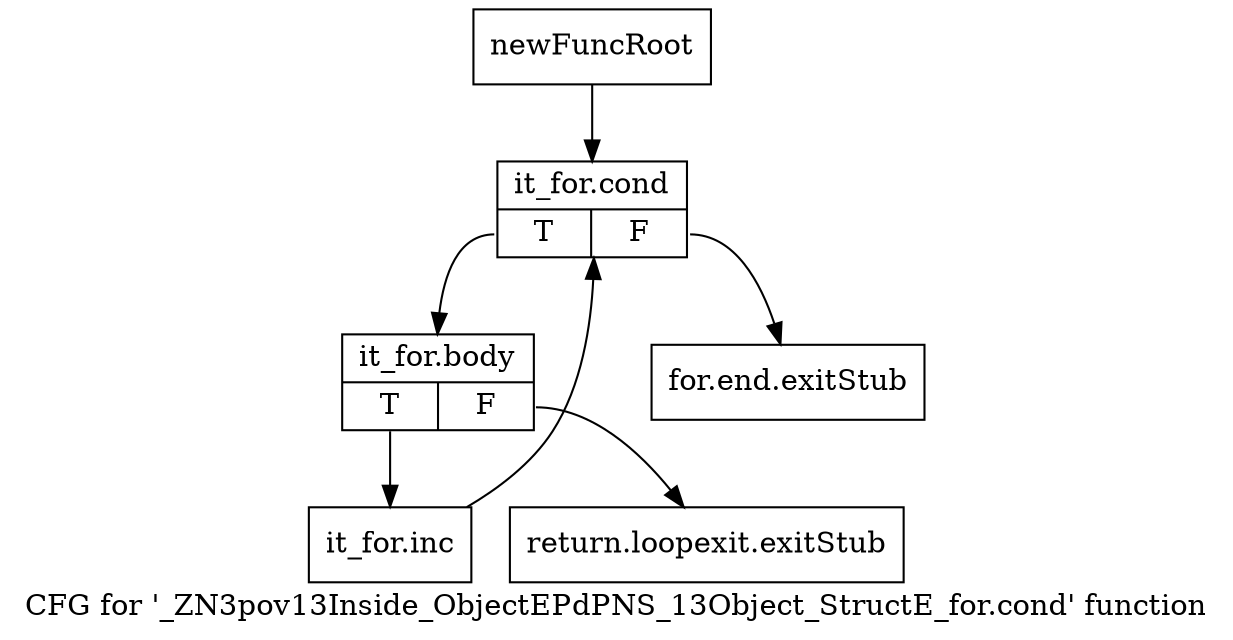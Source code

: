 digraph "CFG for '_ZN3pov13Inside_ObjectEPdPNS_13Object_StructE_for.cond' function" {
	label="CFG for '_ZN3pov13Inside_ObjectEPdPNS_13Object_StructE_for.cond' function";

	Node0x26bbf60 [shape=record,label="{newFuncRoot}"];
	Node0x26bbf60 -> Node0x26cf510;
	Node0x26cf470 [shape=record,label="{for.end.exitStub}"];
	Node0x26cf4c0 [shape=record,label="{return.loopexit.exitStub}"];
	Node0x26cf510 [shape=record,label="{it_for.cond|{<s0>T|<s1>F}}"];
	Node0x26cf510:s0 -> Node0x26cf560;
	Node0x26cf510:s1 -> Node0x26cf470;
	Node0x26cf560 [shape=record,label="{it_for.body|{<s0>T|<s1>F}}"];
	Node0x26cf560:s0 -> Node0x26cf5b0;
	Node0x26cf560:s1 -> Node0x26cf4c0;
	Node0x26cf5b0 [shape=record,label="{it_for.inc}"];
	Node0x26cf5b0 -> Node0x26cf510;
}
